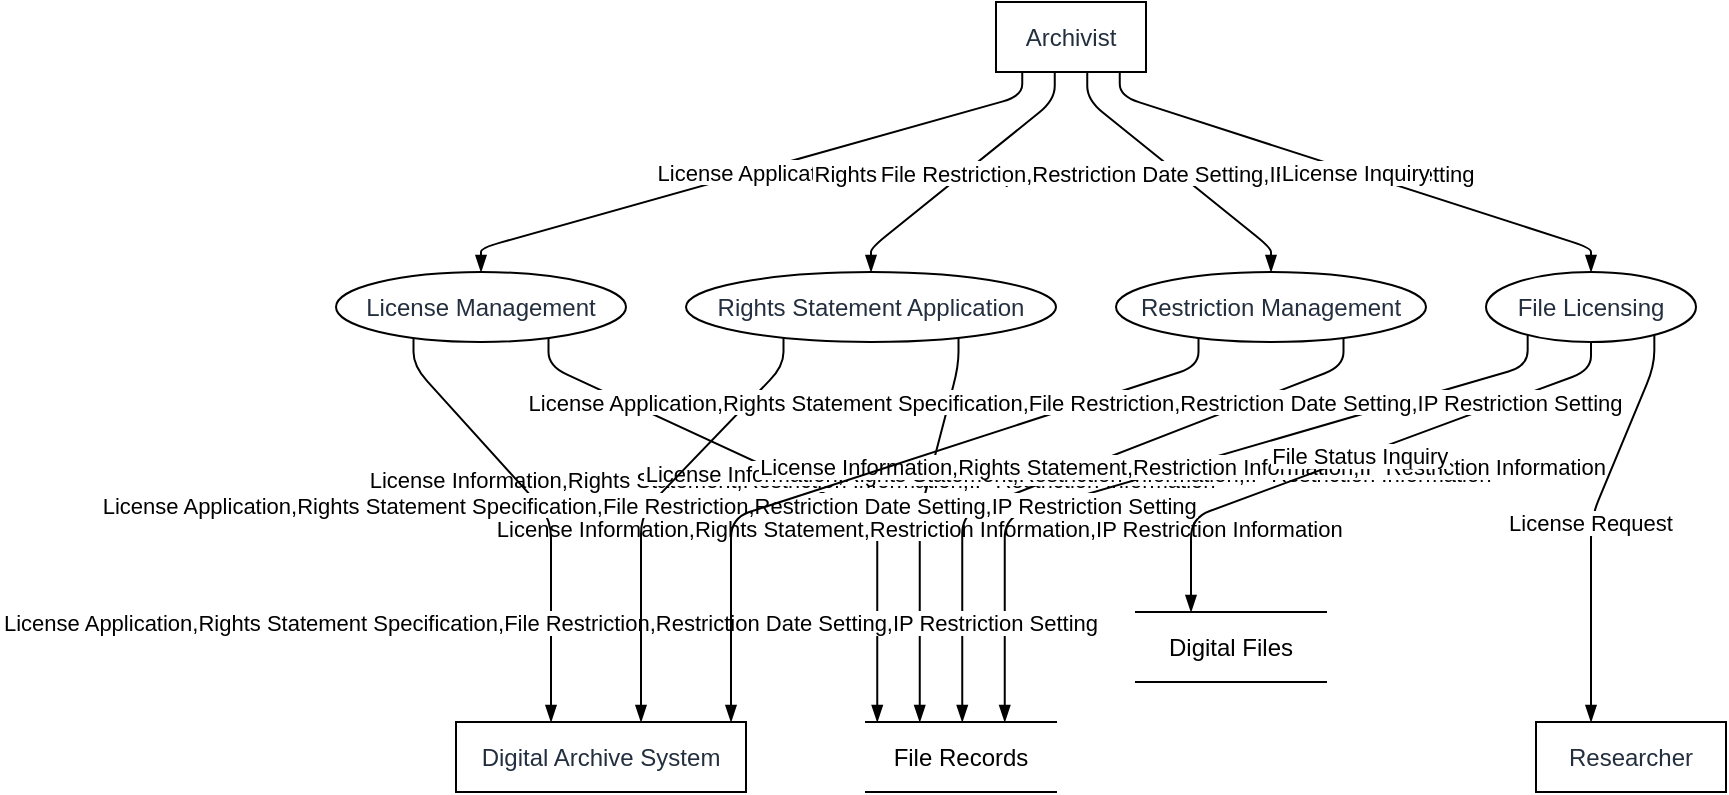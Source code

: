 <mxfile version="23.0.2" type="device">
  <diagram name="Page-1" id="W7EHYw7SueBYXFlCItC_">
    <mxGraphModel dx="1621" dy="511" grid="1" gridSize="10" guides="1" tooltips="1" connect="1" arrows="1" fold="1" page="1" pageScale="1" pageWidth="827" pageHeight="1169" math="0" shadow="0">
      <root>
        <mxCell id="0" />
        <mxCell id="1" parent="0" />
        <UserObject label="Archivist" type="externalEntity" source="" flow="" placeholders="1" id="Tji7DCNezXHY35kz0Ydz-1">
          <mxCell style="shape=rectangle;whiteSpace=wrap;html=1;fillColor=#ffffff;strokeColor=#000000;align=center;verticalAlign=middle;fontColor=#232F3E;" vertex="1" parent="1">
            <mxGeometry x="330" width="75" height="35" as="geometry" />
          </mxCell>
        </UserObject>
        <UserObject label="License Management" type="process" source="1" flow="License Application" placeholders="1" id="Tji7DCNezXHY35kz0Ydz-2">
          <mxCell style="shape=ellipse;perimeter=ellipsePerimeter;whiteSpace=wrap;html=1;fillColor=#ffffff;strokeColor=#000000;align=center;verticalAlign=middle;fontColor=#232F3E;" vertex="1" parent="1">
            <mxGeometry y="135" width="145" height="35" as="geometry" />
          </mxCell>
        </UserObject>
        <UserObject label="Rights Statement Application" type="process" source="1" flow="Rights Statement Specification" placeholders="1" id="Tji7DCNezXHY35kz0Ydz-3">
          <mxCell style="shape=ellipse;perimeter=ellipsePerimeter;whiteSpace=wrap;html=1;fillColor=#ffffff;strokeColor=#000000;align=center;verticalAlign=middle;fontColor=#232F3E;" vertex="1" parent="1">
            <mxGeometry x="175" y="135" width="185" height="35" as="geometry" />
          </mxCell>
        </UserObject>
        <UserObject label="Restriction Management" type="process" source="1" flow="File Restriction,Restriction Date Setting,IP Restriction Setting" placeholders="1" id="Tji7DCNezXHY35kz0Ydz-4">
          <mxCell style="shape=ellipse;perimeter=ellipsePerimeter;whiteSpace=wrap;html=1;fillColor=#ffffff;strokeColor=#000000;align=center;verticalAlign=middle;fontColor=#232F3E;" vertex="1" parent="1">
            <mxGeometry x="390" y="135" width="155" height="35" as="geometry" />
          </mxCell>
        </UserObject>
        <UserObject label="File Licensing" type="process" source="1" flow="License Inquiry" placeholders="1" id="Tji7DCNezXHY35kz0Ydz-5">
          <mxCell style="shape=ellipse;perimeter=ellipsePerimeter;whiteSpace=wrap;html=1;fillColor=#ffffff;strokeColor=#000000;align=center;verticalAlign=middle;fontColor=#232F3E;" vertex="1" parent="1">
            <mxGeometry x="575" y="135" width="105" height="35" as="geometry" />
          </mxCell>
        </UserObject>
        <UserObject label="File Records" type="dataStore" source="2,3,4,5" flow="License Information,Rights Statement,Restriction Information,IP Restriction Information" placeholders="1" id="Tji7DCNezXHY35kz0Ydz-6">
          <mxCell style="html=1;dashed=0;whiteSpace=wrap;shape=partialRectangle;right=0;left=0;" vertex="1" parent="1">
            <mxGeometry x="265" y="360" width="95" height="35" as="geometry" />
          </mxCell>
        </UserObject>
        <UserObject label="Digital Files" type="dataStore" source="5" flow="File Status Inquiry" placeholders="1" id="Tji7DCNezXHY35kz0Ydz-7">
          <mxCell style="html=1;dashed=0;whiteSpace=wrap;shape=partialRectangle;right=0;left=0;" vertex="1" parent="1">
            <mxGeometry x="400" y="305" width="95" height="35" as="geometry" />
          </mxCell>
        </UserObject>
        <UserObject label="Researcher" type="externalEntity" source="5" flow="License Request" placeholders="1" id="Tji7DCNezXHY35kz0Ydz-8">
          <mxCell style="shape=rectangle;whiteSpace=wrap;html=1;fillColor=#ffffff;strokeColor=#000000;align=center;verticalAlign=middle;fontColor=#232F3E;" vertex="1" parent="1">
            <mxGeometry x="600" y="360" width="95" height="35" as="geometry" />
          </mxCell>
        </UserObject>
        <UserObject label="Digital Archive System" type="externalEntity" source="2,3,4" flow="License Application,Rights Statement Specification,File Restriction,Restriction Date Setting,IP Restriction Setting" placeholders="1" id="Tji7DCNezXHY35kz0Ydz-9">
          <mxCell style="shape=rectangle;whiteSpace=wrap;html=1;fillColor=#ffffff;strokeColor=#000000;align=center;verticalAlign=middle;fontColor=#232F3E;" vertex="1" parent="1">
            <mxGeometry x="60" y="360" width="145" height="35" as="geometry" />
          </mxCell>
        </UserObject>
        <mxCell id="Tji7DCNezXHY35kz0Ydz-10" value="License Application" style="endArrow=blockThin;endFill=1;fontSize=11;orthogonal=1;noEdgeStyle=1;" edge="1" parent="1" source="Tji7DCNezXHY35kz0Ydz-1" target="Tji7DCNezXHY35kz0Ydz-2">
          <mxGeometry relative="1" as="geometry">
            <Array as="points">
              <mxPoint x="343.125" y="47" />
              <mxPoint x="72.5" y="123" />
            </Array>
          </mxGeometry>
        </mxCell>
        <mxCell id="Tji7DCNezXHY35kz0Ydz-11" value="Rights Statement Specification" style="endArrow=blockThin;endFill=1;fontSize=11;orthogonal=1;noEdgeStyle=1;" edge="1" parent="1" source="Tji7DCNezXHY35kz0Ydz-1" target="Tji7DCNezXHY35kz0Ydz-3">
          <mxGeometry relative="1" as="geometry">
            <Array as="points">
              <mxPoint x="359.375" y="49" />
              <mxPoint x="267.5" y="123" />
            </Array>
          </mxGeometry>
        </mxCell>
        <mxCell id="Tji7DCNezXHY35kz0Ydz-12" value="File Restriction,Restriction Date Setting,IP Restriction Setting" style="endArrow=blockThin;endFill=1;fontSize=11;orthogonal=1;noEdgeStyle=1;" edge="1" parent="1" source="Tji7DCNezXHY35kz0Ydz-1" target="Tji7DCNezXHY35kz0Ydz-4">
          <mxGeometry relative="1" as="geometry">
            <Array as="points">
              <mxPoint x="375.625" y="49" />
              <mxPoint x="467.5" y="123" />
            </Array>
          </mxGeometry>
        </mxCell>
        <mxCell id="Tji7DCNezXHY35kz0Ydz-13" value="License Inquiry" style="endArrow=blockThin;endFill=1;fontSize=11;orthogonal=1;noEdgeStyle=1;" edge="1" parent="1" source="Tji7DCNezXHY35kz0Ydz-1" target="Tji7DCNezXHY35kz0Ydz-5">
          <mxGeometry relative="1" as="geometry">
            <Array as="points">
              <mxPoint x="391.875" y="47" />
              <mxPoint x="627.5" y="123" />
            </Array>
          </mxGeometry>
        </mxCell>
        <mxCell id="Tji7DCNezXHY35kz0Ydz-14" value="License Information,Rights Statement,Restriction Information,IP Restriction Information" style="endArrow=blockThin;endFill=1;fontSize=11;orthogonal=1;noEdgeStyle=1;" edge="1" parent="1" source="Tji7DCNezXHY35kz0Ydz-2" target="Tji7DCNezXHY35kz0Ydz-6">
          <mxGeometry relative="1" as="geometry">
            <Array as="points">
              <mxPoint x="106.25" y="182" />
              <mxPoint x="270.625" y="258" />
            </Array>
          </mxGeometry>
        </mxCell>
        <mxCell id="Tji7DCNezXHY35kz0Ydz-15" value="License Information,Rights Statement,Restriction Information,IP Restriction Information" style="endArrow=blockThin;endFill=1;fontSize=11;orthogonal=1;noEdgeStyle=1;" edge="1" parent="1" source="Tji7DCNezXHY35kz0Ydz-3" target="Tji7DCNezXHY35kz0Ydz-6">
          <mxGeometry relative="1" as="geometry">
            <Array as="points">
              <mxPoint x="311.25" y="182" />
              <mxPoint x="291.875" y="256" />
            </Array>
          </mxGeometry>
        </mxCell>
        <mxCell id="Tji7DCNezXHY35kz0Ydz-16" value="License Information,Rights Statement,Restriction Information,IP Restriction Information" style="endArrow=blockThin;endFill=1;fontSize=11;orthogonal=1;noEdgeStyle=1;" edge="1" parent="1" source="Tji7DCNezXHY35kz0Ydz-4" target="Tji7DCNezXHY35kz0Ydz-6">
          <mxGeometry relative="1" as="geometry">
            <Array as="points">
              <mxPoint x="503.75" y="182" />
              <mxPoint x="313.125" y="256" />
            </Array>
          </mxGeometry>
        </mxCell>
        <mxCell id="Tji7DCNezXHY35kz0Ydz-17" value="License Information,Rights Statement,Restriction Information,IP Restriction Information" style="endArrow=blockThin;endFill=1;fontSize=11;orthogonal=1;noEdgeStyle=1;" edge="1" parent="1" source="Tji7DCNezXHY35kz0Ydz-5" target="Tji7DCNezXHY35kz0Ydz-6">
          <mxGeometry relative="1" as="geometry">
            <Array as="points">
              <mxPoint x="595.833" y="182" />
              <mxPoint x="334.375" y="258" />
            </Array>
          </mxGeometry>
        </mxCell>
        <mxCell id="Tji7DCNezXHY35kz0Ydz-18" value="File Status Inquiry" style="endArrow=blockThin;endFill=1;fontSize=11;orthogonal=1;noEdgeStyle=1;" edge="1" parent="1" source="Tji7DCNezXHY35kz0Ydz-5" target="Tji7DCNezXHY35kz0Ydz-7">
          <mxGeometry relative="1" as="geometry">
            <Array as="points">
              <mxPoint x="627.5" y="184" />
              <mxPoint x="427.5" y="258" />
            </Array>
          </mxGeometry>
        </mxCell>
        <mxCell id="Tji7DCNezXHY35kz0Ydz-19" value="License Request" style="endArrow=blockThin;endFill=1;fontSize=11;orthogonal=1;noEdgeStyle=1;" edge="1" parent="1" source="Tji7DCNezXHY35kz0Ydz-5" target="Tji7DCNezXHY35kz0Ydz-8">
          <mxGeometry relative="1" as="geometry">
            <Array as="points">
              <mxPoint x="659.167" y="182" />
              <mxPoint x="627.5" y="258" />
            </Array>
          </mxGeometry>
        </mxCell>
        <mxCell id="Tji7DCNezXHY35kz0Ydz-20" value="License Application,Rights Statement Specification,File Restriction,Restriction Date Setting,IP Restriction Setting" style="endArrow=blockThin;endFill=1;fontSize=11;orthogonal=1;noEdgeStyle=1;" edge="1" parent="1" source="Tji7DCNezXHY35kz0Ydz-2" target="Tji7DCNezXHY35kz0Ydz-9">
          <mxGeometry x="0.542" relative="1" as="geometry">
            <Array as="points">
              <mxPoint x="38.75" y="182" />
              <mxPoint x="107.5" y="258" />
            </Array>
            <mxPoint as="offset" />
          </mxGeometry>
        </mxCell>
        <mxCell id="Tji7DCNezXHY35kz0Ydz-21" value="License Application,Rights Statement Specification,File Restriction,Restriction Date Setting,IP Restriction Setting" style="endArrow=blockThin;endFill=1;fontSize=11;orthogonal=1;noEdgeStyle=1;" edge="1" parent="1" source="Tji7DCNezXHY35kz0Ydz-3" target="Tji7DCNezXHY35kz0Ydz-9">
          <mxGeometry relative="1" as="geometry">
            <Array as="points">
              <mxPoint x="223.75" y="182" />
              <mxPoint x="152.5" y="256" />
            </Array>
          </mxGeometry>
        </mxCell>
        <mxCell id="Tji7DCNezXHY35kz0Ydz-22" value="License Application,Rights Statement Specification,File Restriction,Restriction Date Setting,IP Restriction Setting" style="endArrow=blockThin;endFill=1;fontSize=11;orthogonal=1;noEdgeStyle=1;" edge="1" parent="1" source="Tji7DCNezXHY35kz0Ydz-4" target="Tji7DCNezXHY35kz0Ydz-9">
          <mxGeometry x="-0.57" y="-2" relative="1" as="geometry">
            <Array as="points">
              <mxPoint x="431.25" y="182" />
              <mxPoint x="197.5" y="258" />
            </Array>
            <mxPoint as="offset" />
          </mxGeometry>
        </mxCell>
      </root>
    </mxGraphModel>
  </diagram>
</mxfile>
